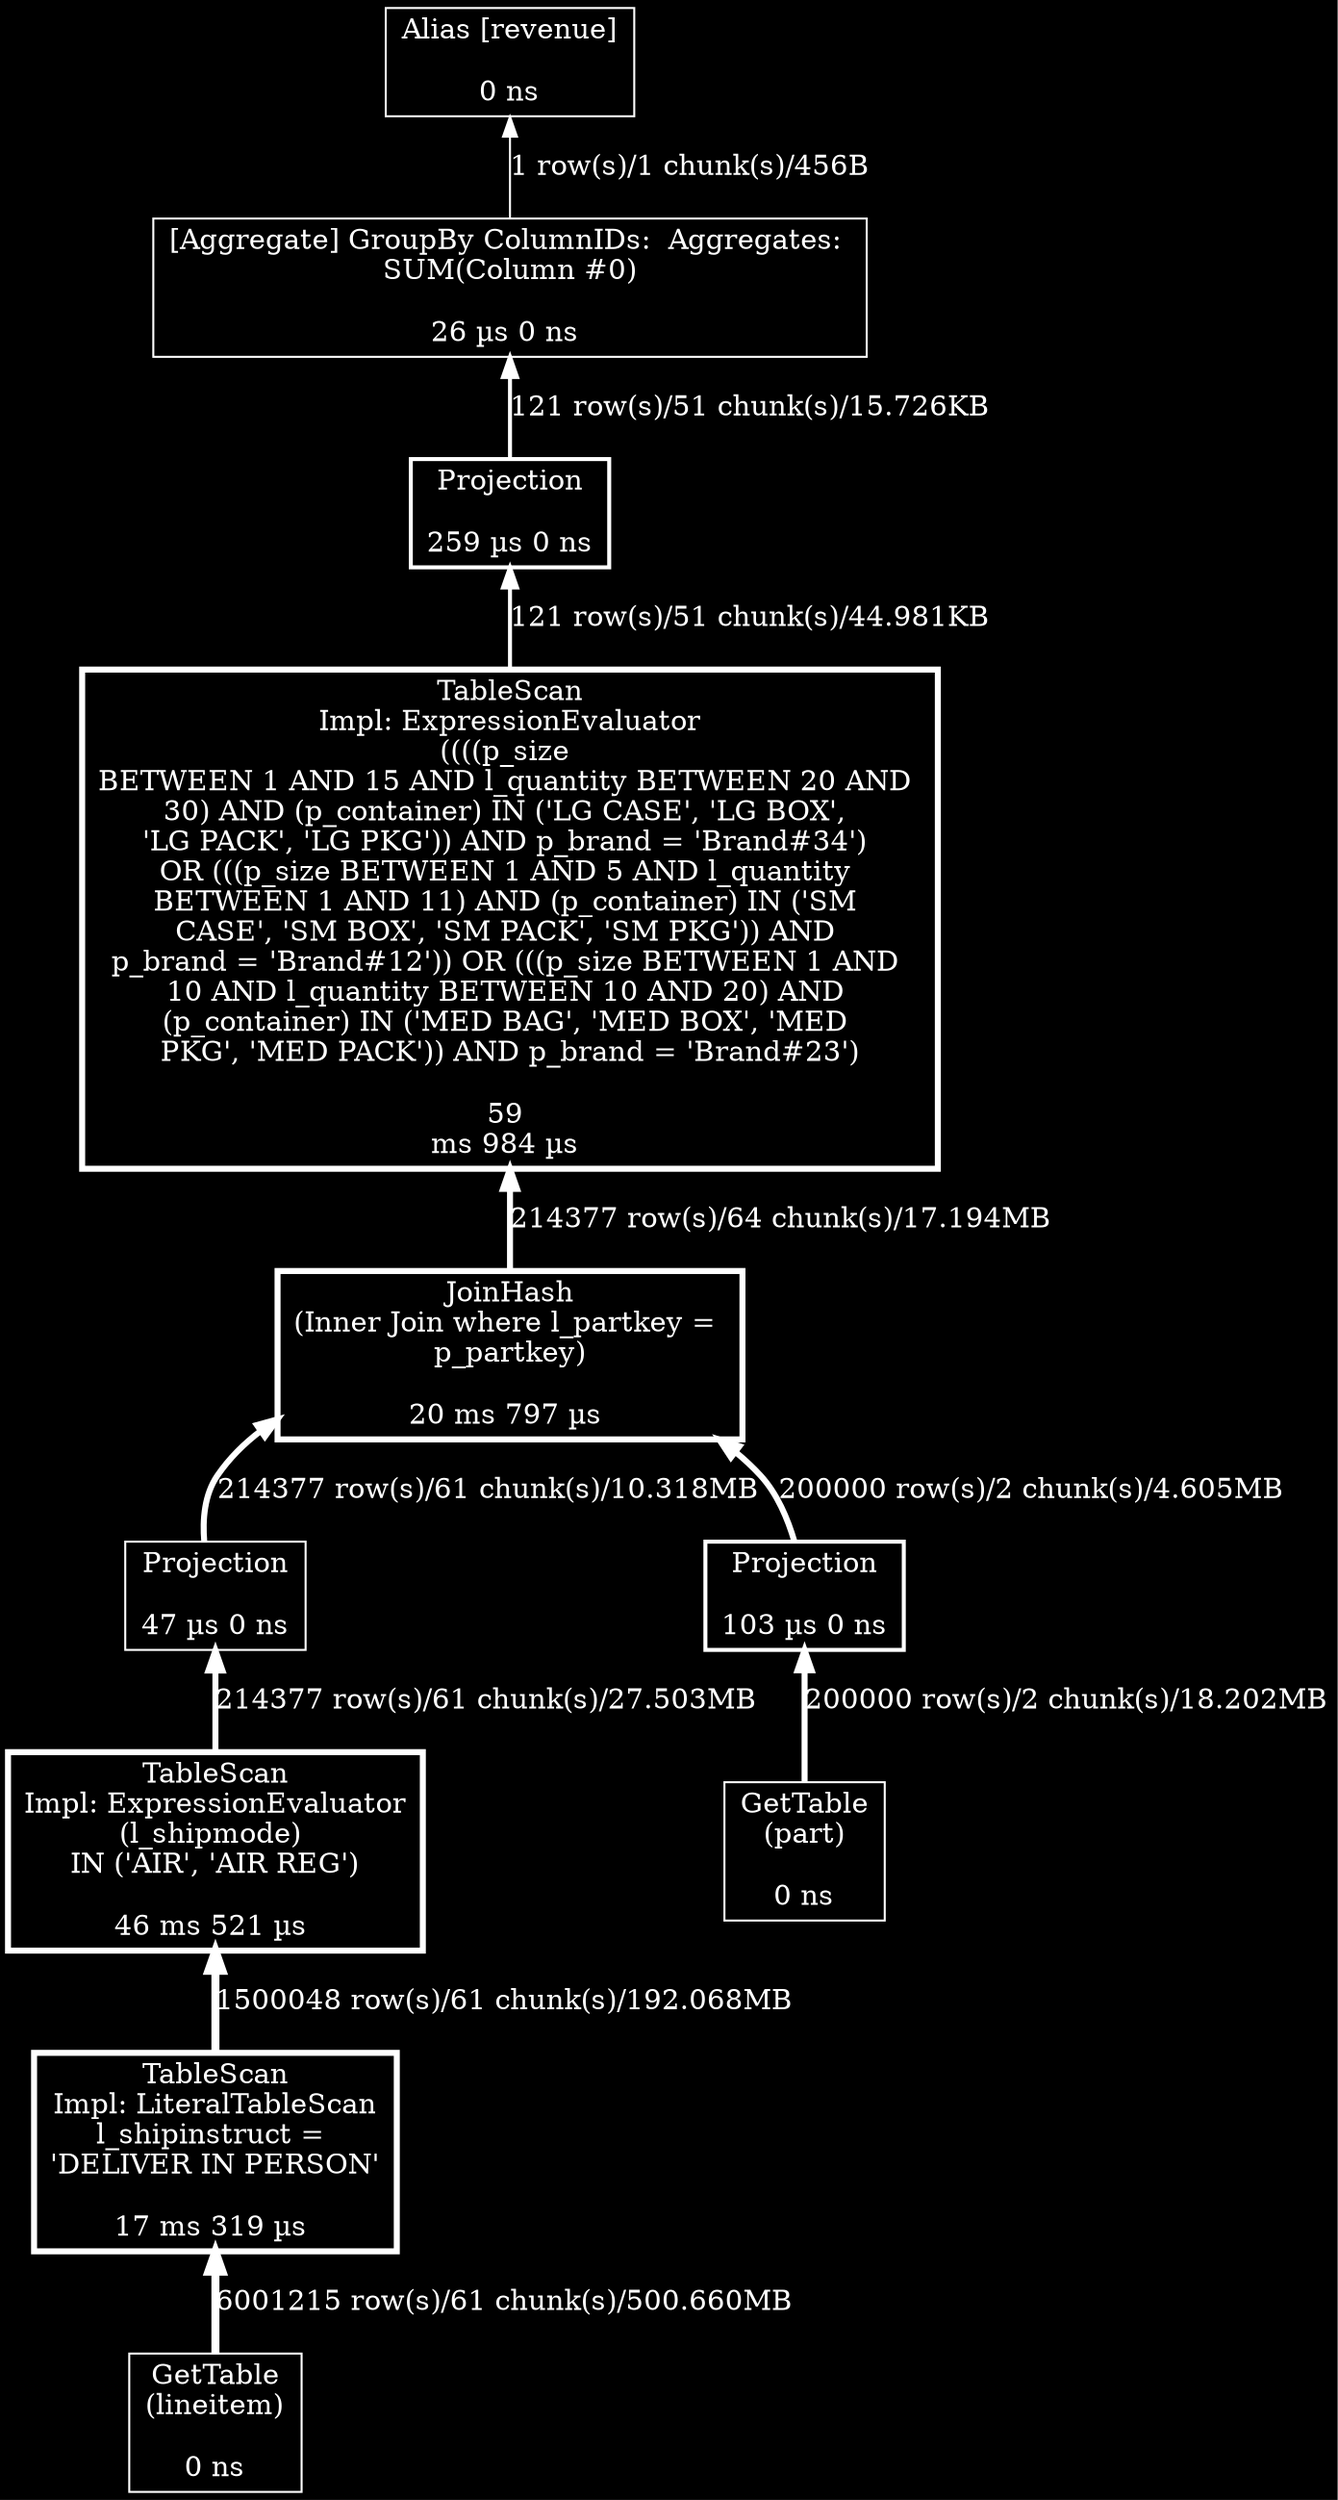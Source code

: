 digraph G {
bgcolor=black;
rankdir=BT;
ratio=compress;
94334829910848 [color=white, fontcolor=white, label="Alias [revenue]

0 ns", penwidth=1, shape=rectangle];
94335594683248 [color=white, fontcolor=white, label="[Aggregate] GroupBy ColumnIDs:  Aggregates: \nSUM(Column #0)

26 µs 0 ns ", penwidth=1, shape=rectangle];
94334713559984 [color=white, fontcolor=white, label="Projection

259 µs 0 ns", penwidth=2, shape=rectangle];
94334827809504 [color=white, fontcolor=white, label="TableScan
Impl: ExpressionEvaluator
((((p_size \nBETWEEN 1 AND 15 AND l_quantity BETWEEN 20 AND \n30) AND (p_container) IN ('LG CASE', 'LG BOX', \n'LG PACK', 'LG PKG')) AND p_brand = 'Brand#34') \nOR (((p_size BETWEEN 1 AND 5 AND l_quantity \nBETWEEN 1 AND 11) AND (p_container) IN ('SM \nCASE', 'SM BOX', 'SM PACK', 'SM PKG')) AND \np_brand = 'Brand#12')) OR (((p_size BETWEEN 1 AND \n10 AND l_quantity BETWEEN 10 AND 20) AND \n(p_container) IN ('MED BAG', 'MED BOX', 'MED \nPKG', 'MED PACK')) AND p_brand = 'Brand#23')

59 \nms 984 µs ", penwidth=3, shape=rectangle];
94334827810736 [color=white, fontcolor=white, label="JoinHash
(Inner Join where l_partkey = \np_partkey)

20 ms 797 µs ", penwidth=3, shape=rectangle];
94334713560256 [color=white, fontcolor=white, label="Projection

47 µs 0 ns", penwidth=1, shape=rectangle];
94334780042032 [color=white, fontcolor=white, label="TableScan
Impl: ExpressionEvaluator
(l_shipmode) \nIN ('AIR', 'AIR REG')

46 ms 521 µs ", penwidth=3, shape=rectangle];
94334758876288 [color=white, fontcolor=white, label="TableScan
Impl: LiteralTableScan
l_shipinstruct = \n'DELIVER IN PERSON'

17 ms 319 µs ", penwidth=3, shape=rectangle];
94334827953968 [color=white, fontcolor=white, label="GetTable
(lineitem)

0 ns", penwidth=1, shape=rectangle];
94334790543120 [color=white, fontcolor=white, label="Projection

103 µs 0 ns", penwidth=2, shape=rectangle];
94334795595024 [color=white, fontcolor=white, label="GetTable
(part)

0 ns", penwidth=1, shape=rectangle];
94335594683248->94334829910848  [color=white, dir=forward, fontcolor=white, label="1 row(s)/1 chunk(s)/456B", penwidth=1, style=solid];
94334713559984->94335594683248  [color=white, dir=forward, fontcolor=white, label="121 row(s)/51 chunk(s)/15.726KB", penwidth=2, style=solid];
94334827809504->94334713559984  [color=white, dir=forward, fontcolor=white, label="121 row(s)/51 chunk(s)/44.981KB", penwidth=2, style=solid];
94334827810736->94334827809504  [color=white, dir=forward, fontcolor=white, label="214377 row(s)/64 chunk(s)/17.194MB", penwidth=3, style=solid];
94334713560256->94334827810736  [color=white, dir=forward, fontcolor=white, label="214377 row(s)/61 chunk(s)/10.318MB", penwidth=3, style=solid];
94334780042032->94334713560256  [color=white, dir=forward, fontcolor=white, label="214377 row(s)/61 chunk(s)/27.503MB", penwidth=3, style=solid];
94334758876288->94334780042032  [color=white, dir=forward, fontcolor=white, label="1500048 row(s)/61 chunk(s)/192.068MB", penwidth=4, style=solid];
94334827953968->94334758876288  [color=white, dir=forward, fontcolor=white, label="6001215 row(s)/61 chunk(s)/500.660MB", penwidth=4, style=solid];
94334790543120->94334827810736  [color=white, dir=forward, fontcolor=white, label="200000 row(s)/2 chunk(s)/4.605MB", penwidth=3, style=solid];
94334795595024->94334790543120  [color=white, dir=forward, fontcolor=white, label="200000 row(s)/2 chunk(s)/18.202MB", penwidth=3, style=solid];
}
